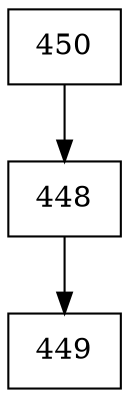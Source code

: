digraph G {
  node [shape=record];
  node0 [label="{450}"];
  node0 -> node1;
  node1 [label="{448}"];
  node1 -> node2;
  node2 [label="{449}"];
}
